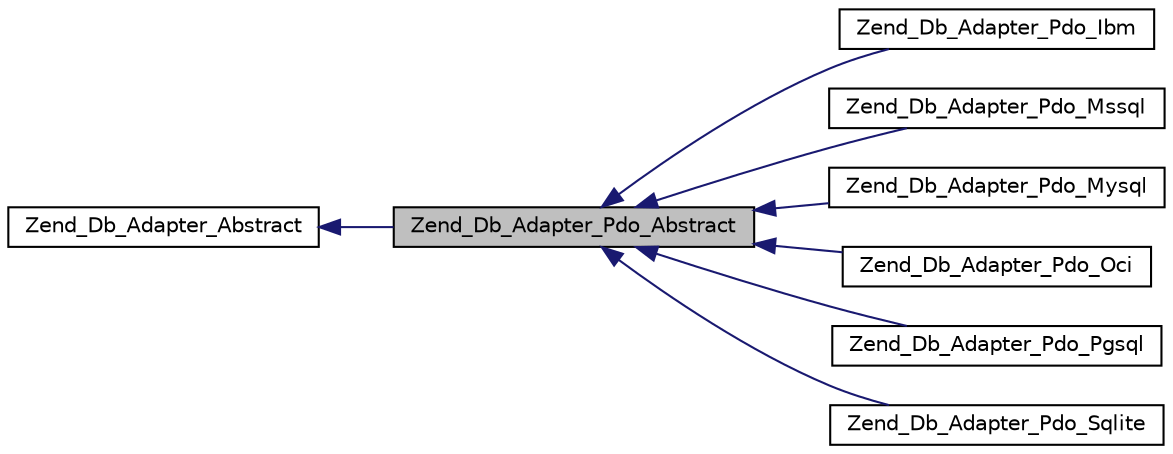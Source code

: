 digraph G
{
  edge [fontname="Helvetica",fontsize="10",labelfontname="Helvetica",labelfontsize="10"];
  node [fontname="Helvetica",fontsize="10",shape=record];
  rankdir="LR";
  Node1 [label="Zend_Db_Adapter_Pdo_Abstract",height=0.2,width=0.4,color="black", fillcolor="grey75", style="filled" fontcolor="black"];
  Node2 -> Node1 [dir="back",color="midnightblue",fontsize="10",style="solid",fontname="Helvetica"];
  Node2 [label="Zend_Db_Adapter_Abstract",height=0.2,width=0.4,color="black", fillcolor="white", style="filled",URL="$class_zend___db___adapter___abstract.html"];
  Node1 -> Node3 [dir="back",color="midnightblue",fontsize="10",style="solid",fontname="Helvetica"];
  Node3 [label="Zend_Db_Adapter_Pdo_Ibm",height=0.2,width=0.4,color="black", fillcolor="white", style="filled",URL="$class_zend___db___adapter___pdo___ibm.html"];
  Node1 -> Node4 [dir="back",color="midnightblue",fontsize="10",style="solid",fontname="Helvetica"];
  Node4 [label="Zend_Db_Adapter_Pdo_Mssql",height=0.2,width=0.4,color="black", fillcolor="white", style="filled",URL="$class_zend___db___adapter___pdo___mssql.html"];
  Node1 -> Node5 [dir="back",color="midnightblue",fontsize="10",style="solid",fontname="Helvetica"];
  Node5 [label="Zend_Db_Adapter_Pdo_Mysql",height=0.2,width=0.4,color="black", fillcolor="white", style="filled",URL="$class_zend___db___adapter___pdo___mysql.html"];
  Node1 -> Node6 [dir="back",color="midnightblue",fontsize="10",style="solid",fontname="Helvetica"];
  Node6 [label="Zend_Db_Adapter_Pdo_Oci",height=0.2,width=0.4,color="black", fillcolor="white", style="filled",URL="$class_zend___db___adapter___pdo___oci.html"];
  Node1 -> Node7 [dir="back",color="midnightblue",fontsize="10",style="solid",fontname="Helvetica"];
  Node7 [label="Zend_Db_Adapter_Pdo_Pgsql",height=0.2,width=0.4,color="black", fillcolor="white", style="filled",URL="$class_zend___db___adapter___pdo___pgsql.html"];
  Node1 -> Node8 [dir="back",color="midnightblue",fontsize="10",style="solid",fontname="Helvetica"];
  Node8 [label="Zend_Db_Adapter_Pdo_Sqlite",height=0.2,width=0.4,color="black", fillcolor="white", style="filled",URL="$class_zend___db___adapter___pdo___sqlite.html"];
}
